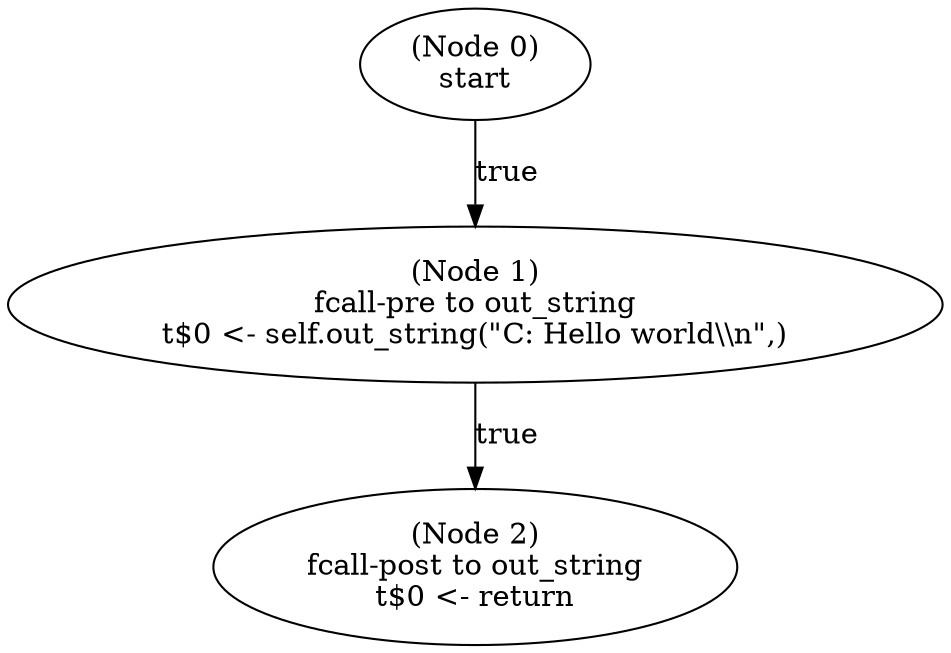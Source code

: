 digraph out_c_post {
  n0 [label="(Node 0)\nstart\n"];
 n0 -> n1 [label="true"];
  n1 [label="(Node 1)\nfcall-pre to out_string\nt$0 <- self.out_string(\"C: Hello world\\\\n\",)\n"];
 n1 -> n2 [label="true"];
  n2 [label="(Node 2)\nfcall-post to out_string\nt$0 <- return\n"];
}
